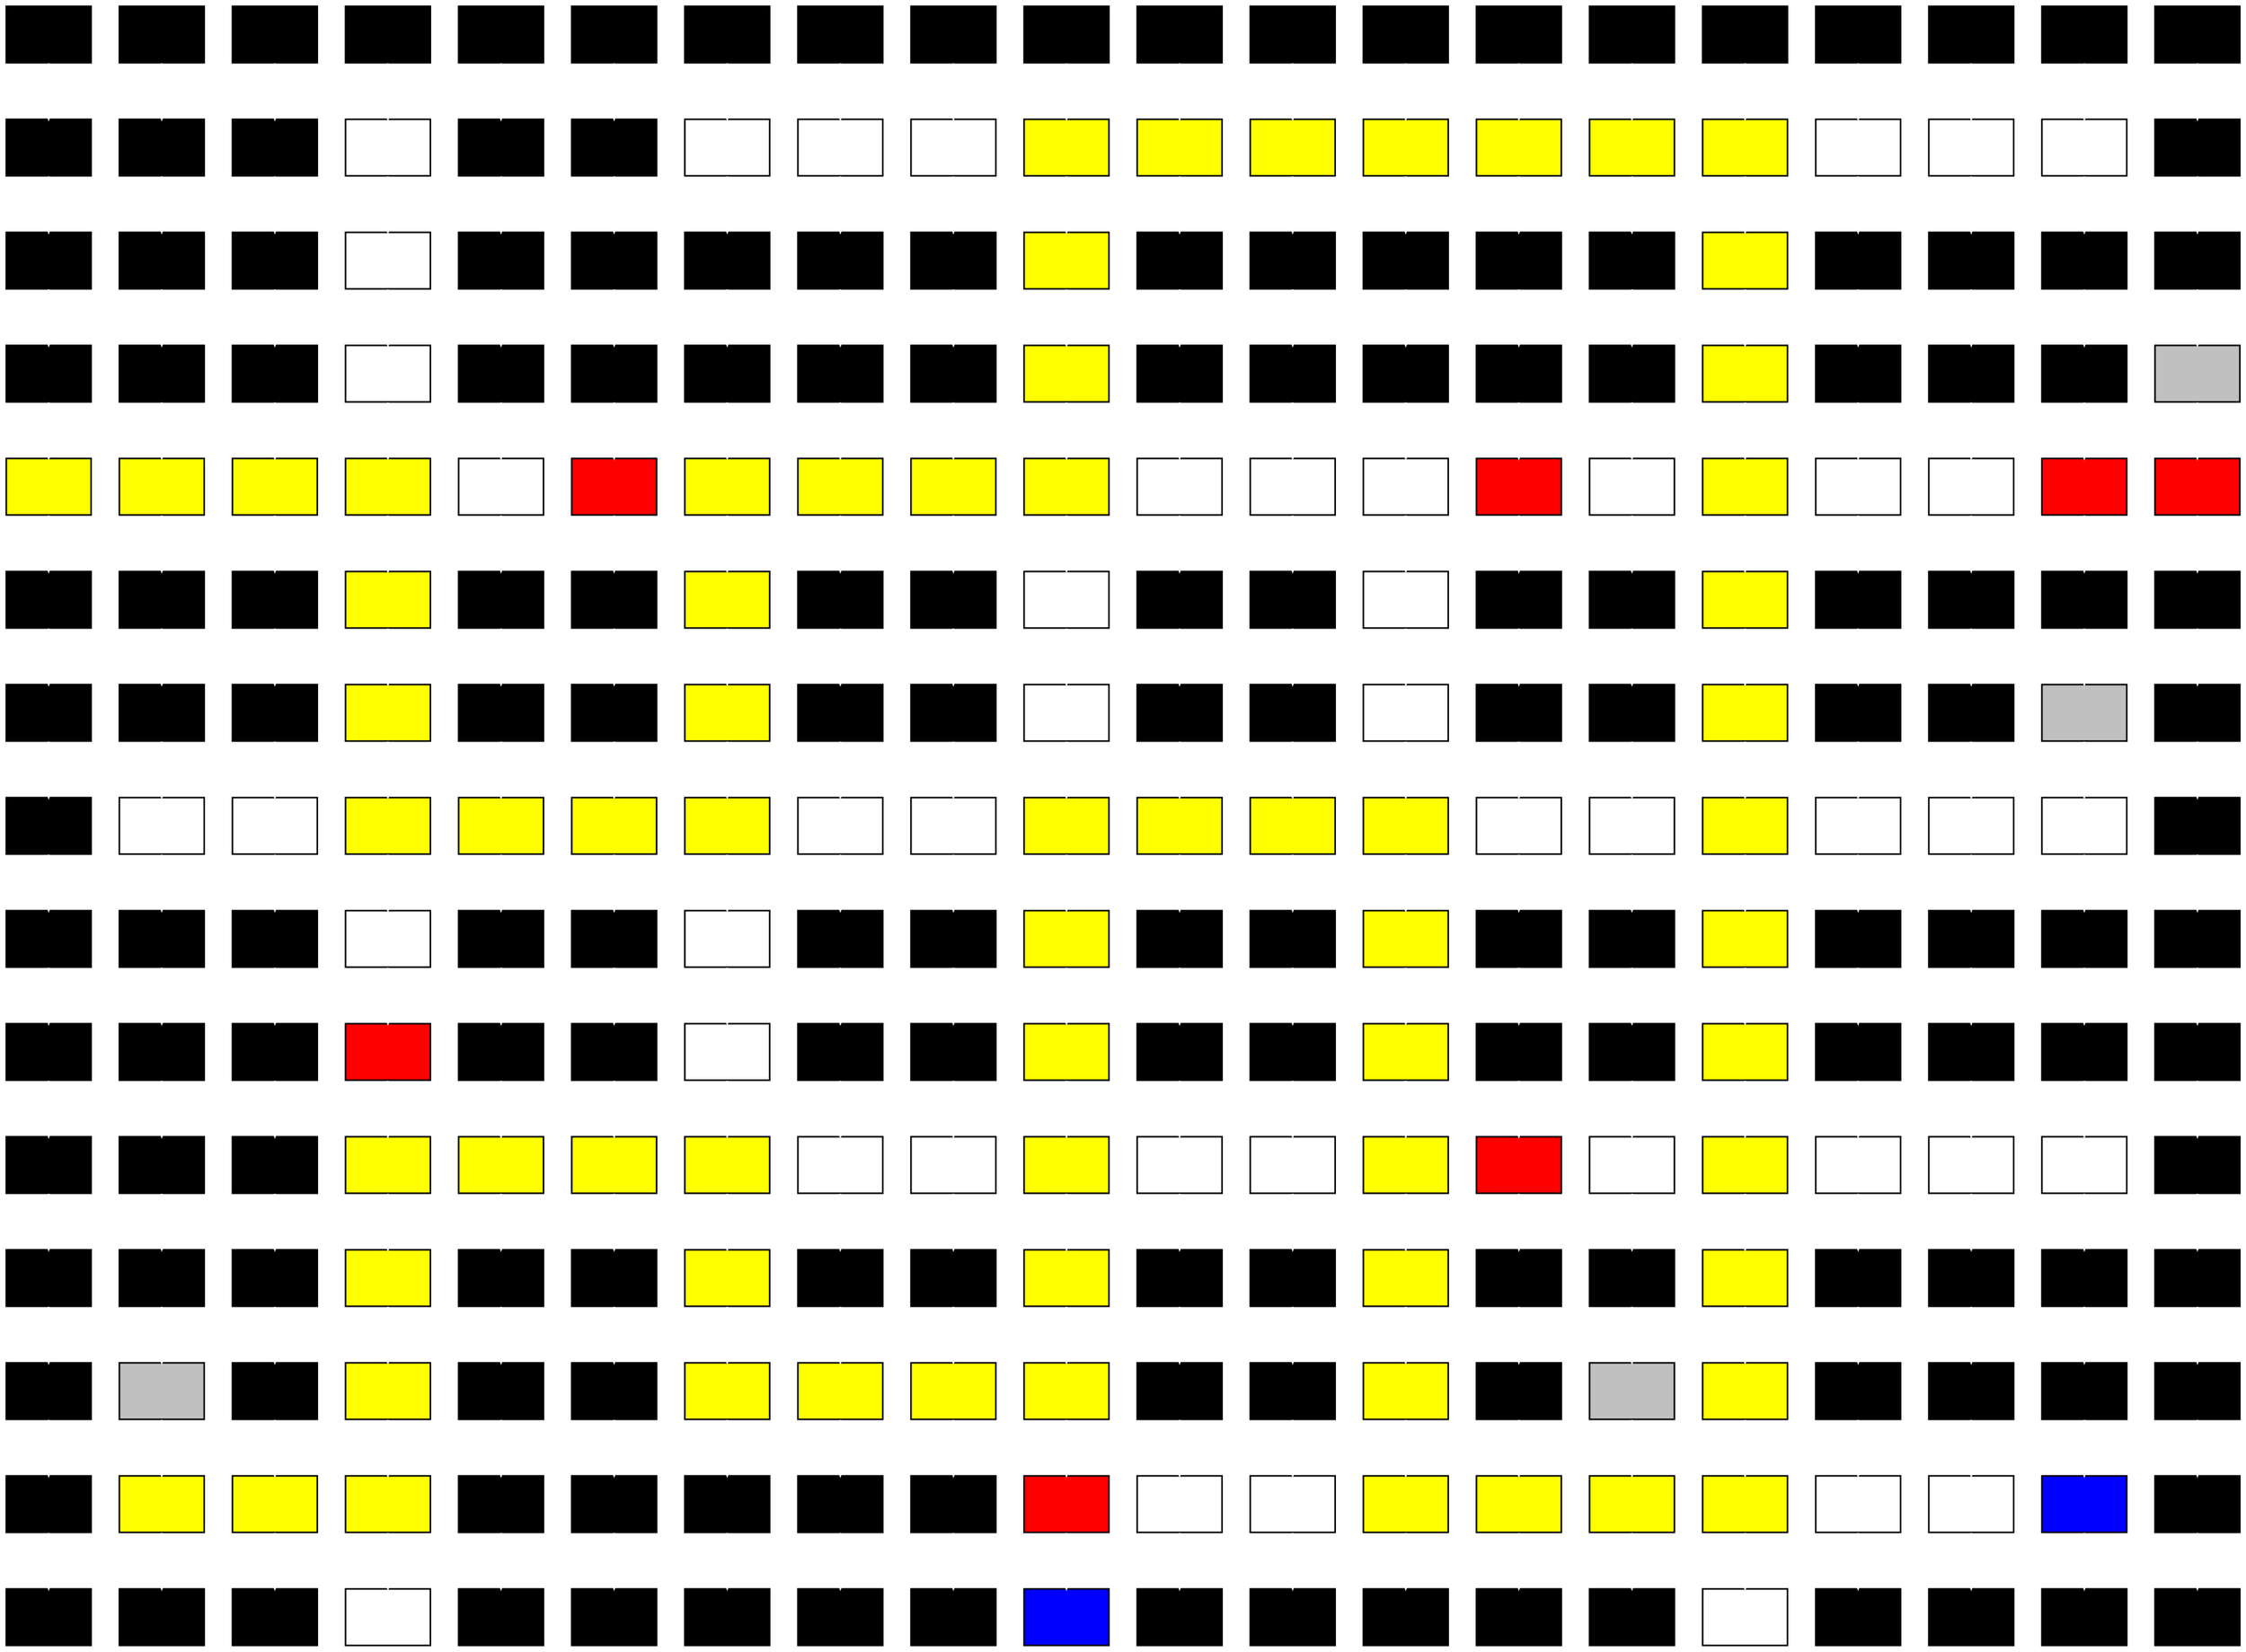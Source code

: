 
digraph cuadro{

    node[shape=box style=filled]
    subgraph laberinto{
        edge[color="white" ,fillcolor="white"]

    nodo0_0[label="", group=0, fillcolor=black]
nodo0_1[label="", group=1, fillcolor=black]
nodo0_2[label="", group=2, fillcolor=black]
nodo0_3[label="", group=3, fillcolor=black]
nodo0_4[label="", group=4, fillcolor=black]
nodo0_5[label="", group=5, fillcolor=black]
nodo0_6[label="", group=6, fillcolor=black]
nodo0_7[label="", group=7, fillcolor=black]
nodo0_8[label="", group=8, fillcolor=black]
nodo0_9[label="", group=9, fillcolor=black]
nodo0_10[label="", group=10, fillcolor=black]
nodo0_11[label="", group=11, fillcolor=black]
nodo0_12[label="", group=12, fillcolor=black]
nodo0_13[label="", group=13, fillcolor=black]
nodo0_14[label="", group=14, fillcolor=black]
nodo0_15[label="", group=15, fillcolor=black]
nodo0_16[label="", group=16, fillcolor=black]
nodo0_17[label="", group=17, fillcolor=black]
nodo0_18[label="", group=18, fillcolor=black]
nodo0_19[label="", group=19, fillcolor=black]


nodo1_0[label="", group=0, fillcolor=black]
nodo1_1[label="", group=1, fillcolor=black]
nodo1_2[label="", group=2, fillcolor=black]
nodo1_3[label="", group=3, fillcolor=white]
nodo1_4[label="", group=4, fillcolor=black]
nodo1_5[label="", group=5, fillcolor=black]
nodo1_6[label="", group=6, fillcolor=white]
nodo1_7[label="", group=7, fillcolor=white]
nodo1_8[label="", group=8, fillcolor=white]
nodo1_9[label="", group=9, fillcolor=yellow]
nodo1_10[label="", group=10, fillcolor=yellow]
nodo1_11[label="", group=11, fillcolor=yellow]
nodo1_12[label="", group=12, fillcolor=yellow]
nodo1_13[label="", group=13, fillcolor=yellow]
nodo1_14[label="", group=14, fillcolor=yellow]
nodo1_15[label="", group=15, fillcolor=yellow]
nodo1_16[label="", group=16, fillcolor=white]
nodo1_17[label="", group=17, fillcolor=white]
nodo1_18[label="", group=18, fillcolor=white]
nodo1_19[label="", group=19, fillcolor=black]


nodo2_0[label="", group=0, fillcolor=black]
nodo2_1[label="", group=1, fillcolor=black]
nodo2_2[label="", group=2, fillcolor=black]
nodo2_3[label="", group=3, fillcolor=white]
nodo2_4[label="", group=4, fillcolor=black]
nodo2_5[label="", group=5, fillcolor=black]
nodo2_6[label="", group=6, fillcolor=black]
nodo2_7[label="", group=7, fillcolor=black]
nodo2_8[label="", group=8, fillcolor=black]
nodo2_9[label="", group=9, fillcolor=yellow]
nodo2_10[label="", group=10, fillcolor=black]
nodo2_11[label="", group=11, fillcolor=black]
nodo2_12[label="", group=12, fillcolor=black]
nodo2_13[label="", group=13, fillcolor=black]
nodo2_14[label="", group=14, fillcolor=black]
nodo2_15[label="", group=15, fillcolor=yellow]
nodo2_16[label="", group=16, fillcolor=black]
nodo2_17[label="", group=17, fillcolor=black]
nodo2_18[label="", group=18, fillcolor=black]
nodo2_19[label="", group=19, fillcolor=black]


nodo3_0[label="", group=0, fillcolor=black]
nodo3_1[label="", group=1, fillcolor=black]
nodo3_2[label="", group=2, fillcolor=black]
nodo3_3[label="", group=3, fillcolor=white]
nodo3_4[label="", group=4, fillcolor=black]
nodo3_5[label="", group=5, fillcolor=black]
nodo3_6[label="", group=6, fillcolor=black]
nodo3_7[label="", group=7, fillcolor=black]
nodo3_8[label="", group=8, fillcolor=black]
nodo3_9[label="", group=9, fillcolor=yellow]
nodo3_10[label="", group=10, fillcolor=black]
nodo3_11[label="", group=11, fillcolor=black]
nodo3_12[label="", group=12, fillcolor=black]
nodo3_13[label="", group=13, fillcolor=black]
nodo3_14[label="", group=14, fillcolor=black]
nodo3_15[label="", group=15, fillcolor=yellow]
nodo3_16[label="", group=16, fillcolor=black]
nodo3_17[label="", group=17, fillcolor=black]
nodo3_18[label="", group=18, fillcolor=black]
nodo3_19[label="", group=19, fillcolor=gray]


nodo4_0[label="", group=0, fillcolor=yellow]
nodo4_1[label="", group=1, fillcolor=yellow]
nodo4_2[label="", group=2, fillcolor=yellow]
nodo4_3[label="", group=3, fillcolor=yellow]
nodo4_4[label="", group=4, fillcolor=white]
nodo4_5[label="", group=5, fillcolor=red]
nodo4_6[label="", group=6, fillcolor=yellow]
nodo4_7[label="", group=7, fillcolor=yellow]
nodo4_8[label="", group=8, fillcolor=yellow]
nodo4_9[label="", group=9, fillcolor=yellow]
nodo4_10[label="", group=10, fillcolor=white]
nodo4_11[label="", group=11, fillcolor=white]
nodo4_12[label="", group=12, fillcolor=white]
nodo4_13[label="", group=13, fillcolor=red]
nodo4_14[label="", group=14, fillcolor=white]
nodo4_15[label="", group=15, fillcolor=yellow]
nodo4_16[label="", group=16, fillcolor=white]
nodo4_17[label="", group=17, fillcolor=white]
nodo4_18[label="", group=18, fillcolor=red]
nodo4_19[label="", group=19, fillcolor=red]


nodo5_0[label="", group=0, fillcolor=black]
nodo5_1[label="", group=1, fillcolor=black]
nodo5_2[label="", group=2, fillcolor=black]
nodo5_3[label="", group=3, fillcolor=yellow]
nodo5_4[label="", group=4, fillcolor=black]
nodo5_5[label="", group=5, fillcolor=black]
nodo5_6[label="", group=6, fillcolor=yellow]
nodo5_7[label="", group=7, fillcolor=black]
nodo5_8[label="", group=8, fillcolor=black]
nodo5_9[label="", group=9, fillcolor=white]
nodo5_10[label="", group=10, fillcolor=black]
nodo5_11[label="", group=11, fillcolor=black]
nodo5_12[label="", group=12, fillcolor=white]
nodo5_13[label="", group=13, fillcolor=black]
nodo5_14[label="", group=14, fillcolor=black]
nodo5_15[label="", group=15, fillcolor=yellow]
nodo5_16[label="", group=16, fillcolor=black]
nodo5_17[label="", group=17, fillcolor=black]
nodo5_18[label="", group=18, fillcolor=black]
nodo5_19[label="", group=19, fillcolor=black]


nodo6_0[label="", group=0, fillcolor=black]
nodo6_1[label="", group=1, fillcolor=black]
nodo6_2[label="", group=2, fillcolor=black]
nodo6_3[label="", group=3, fillcolor=yellow]
nodo6_4[label="", group=4, fillcolor=black]
nodo6_5[label="", group=5, fillcolor=black]
nodo6_6[label="", group=6, fillcolor=yellow]
nodo6_7[label="", group=7, fillcolor=black]
nodo6_8[label="", group=8, fillcolor=black]
nodo6_9[label="", group=9, fillcolor=white]
nodo6_10[label="", group=10, fillcolor=black]
nodo6_11[label="", group=11, fillcolor=black]
nodo6_12[label="", group=12, fillcolor=white]
nodo6_13[label="", group=13, fillcolor=black]
nodo6_14[label="", group=14, fillcolor=black]
nodo6_15[label="", group=15, fillcolor=yellow]
nodo6_16[label="", group=16, fillcolor=black]
nodo6_17[label="", group=17, fillcolor=black]
nodo6_18[label="", group=18, fillcolor=gray]
nodo6_19[label="", group=19, fillcolor=black]


nodo7_0[label="", group=0, fillcolor=black]
nodo7_1[label="", group=1, fillcolor=white]
nodo7_2[label="", group=2, fillcolor=white]
nodo7_3[label="", group=3, fillcolor=yellow]
nodo7_4[label="", group=4, fillcolor=yellow]
nodo7_5[label="", group=5, fillcolor=yellow]
nodo7_6[label="", group=6, fillcolor=yellow]
nodo7_7[label="", group=7, fillcolor=white]
nodo7_8[label="", group=8, fillcolor=white]
nodo7_9[label="", group=9, fillcolor=yellow]
nodo7_10[label="", group=10, fillcolor=yellow]
nodo7_11[label="", group=11, fillcolor=yellow]
nodo7_12[label="", group=12, fillcolor=yellow]
nodo7_13[label="", group=13, fillcolor=white]
nodo7_14[label="", group=14, fillcolor=white]
nodo7_15[label="", group=15, fillcolor=yellow]
nodo7_16[label="", group=16, fillcolor=white]
nodo7_17[label="", group=17, fillcolor=white]
nodo7_18[label="", group=18, fillcolor=white]
nodo7_19[label="", group=19, fillcolor=black]


nodo8_0[label="", group=0, fillcolor=black]
nodo8_1[label="", group=1, fillcolor=black]
nodo8_2[label="", group=2, fillcolor=black]
nodo8_3[label="", group=3, fillcolor=white]
nodo8_4[label="", group=4, fillcolor=black]
nodo8_5[label="", group=5, fillcolor=black]
nodo8_6[label="", group=6, fillcolor=white]
nodo8_7[label="", group=7, fillcolor=black]
nodo8_8[label="", group=8, fillcolor=black]
nodo8_9[label="", group=9, fillcolor=yellow]
nodo8_10[label="", group=10, fillcolor=black]
nodo8_11[label="", group=11, fillcolor=black]
nodo8_12[label="", group=12, fillcolor=yellow]
nodo8_13[label="", group=13, fillcolor=black]
nodo8_14[label="", group=14, fillcolor=black]
nodo8_15[label="", group=15, fillcolor=yellow]
nodo8_16[label="", group=16, fillcolor=black]
nodo8_17[label="", group=17, fillcolor=black]
nodo8_18[label="", group=18, fillcolor=black]
nodo8_19[label="", group=19, fillcolor=black]


nodo9_0[label="", group=0, fillcolor=black]
nodo9_1[label="", group=1, fillcolor=black]
nodo9_2[label="", group=2, fillcolor=black]
nodo9_3[label="", group=3, fillcolor=red]
nodo9_4[label="", group=4, fillcolor=black]
nodo9_5[label="", group=5, fillcolor=black]
nodo9_6[label="", group=6, fillcolor=white]
nodo9_7[label="", group=7, fillcolor=black]
nodo9_8[label="", group=8, fillcolor=black]
nodo9_9[label="", group=9, fillcolor=yellow]
nodo9_10[label="", group=10, fillcolor=black]
nodo9_11[label="", group=11, fillcolor=black]
nodo9_12[label="", group=12, fillcolor=yellow]
nodo9_13[label="", group=13, fillcolor=black]
nodo9_14[label="", group=14, fillcolor=black]
nodo9_15[label="", group=15, fillcolor=yellow]
nodo9_16[label="", group=16, fillcolor=black]
nodo9_17[label="", group=17, fillcolor=black]
nodo9_18[label="", group=18, fillcolor=black]
nodo9_19[label="", group=19, fillcolor=black]


nodo10_0[label="", group=0, fillcolor=black]
nodo10_1[label="", group=1, fillcolor=black]
nodo10_2[label="", group=2, fillcolor=black]
nodo10_3[label="", group=3, fillcolor=yellow]
nodo10_4[label="", group=4, fillcolor=yellow]
nodo10_5[label="", group=5, fillcolor=yellow]
nodo10_6[label="", group=6, fillcolor=yellow]
nodo10_7[label="", group=7, fillcolor=white]
nodo10_8[label="", group=8, fillcolor=white]
nodo10_9[label="", group=9, fillcolor=yellow]
nodo10_10[label="", group=10, fillcolor=white]
nodo10_11[label="", group=11, fillcolor=white]
nodo10_12[label="", group=12, fillcolor=yellow]
nodo10_13[label="", group=13, fillcolor=red]
nodo10_14[label="", group=14, fillcolor=white]
nodo10_15[label="", group=15, fillcolor=yellow]
nodo10_16[label="", group=16, fillcolor=white]
nodo10_17[label="", group=17, fillcolor=white]
nodo10_18[label="", group=18, fillcolor=white]
nodo10_19[label="", group=19, fillcolor=black]


nodo11_0[label="", group=0, fillcolor=black]
nodo11_1[label="", group=1, fillcolor=black]
nodo11_2[label="", group=2, fillcolor=black]
nodo11_3[label="", group=3, fillcolor=yellow]
nodo11_4[label="", group=4, fillcolor=black]
nodo11_5[label="", group=5, fillcolor=black]
nodo11_6[label="", group=6, fillcolor=yellow]
nodo11_7[label="", group=7, fillcolor=black]
nodo11_8[label="", group=8, fillcolor=black]
nodo11_9[label="", group=9, fillcolor=yellow]
nodo11_10[label="", group=10, fillcolor=black]
nodo11_11[label="", group=11, fillcolor=black]
nodo11_12[label="", group=12, fillcolor=yellow]
nodo11_13[label="", group=13, fillcolor=black]
nodo11_14[label="", group=14, fillcolor=black]
nodo11_15[label="", group=15, fillcolor=yellow]
nodo11_16[label="", group=16, fillcolor=black]
nodo11_17[label="", group=17, fillcolor=black]
nodo11_18[label="", group=18, fillcolor=black]
nodo11_19[label="", group=19, fillcolor=black]


nodo12_0[label="", group=0, fillcolor=black]
nodo12_1[label="", group=1, fillcolor=gray]
nodo12_2[label="", group=2, fillcolor=black]
nodo12_3[label="", group=3, fillcolor=yellow]
nodo12_4[label="", group=4, fillcolor=black]
nodo12_5[label="", group=5, fillcolor=black]
nodo12_6[label="", group=6, fillcolor=yellow]
nodo12_7[label="", group=7, fillcolor=yellow]
nodo12_8[label="", group=8, fillcolor=yellow]
nodo12_9[label="", group=9, fillcolor=yellow]
nodo12_10[label="", group=10, fillcolor=black]
nodo12_11[label="", group=11, fillcolor=black]
nodo12_12[label="", group=12, fillcolor=yellow]
nodo12_13[label="", group=13, fillcolor=black]
nodo12_14[label="", group=14, fillcolor=gray]
nodo12_15[label="", group=15, fillcolor=yellow]
nodo12_16[label="", group=16, fillcolor=black]
nodo12_17[label="", group=17, fillcolor=black]
nodo12_18[label="", group=18, fillcolor=black]
nodo12_19[label="", group=19, fillcolor=black]


nodo13_0[label="", group=0, fillcolor=black]
nodo13_1[label="", group=1, fillcolor=yellow]
nodo13_2[label="", group=2, fillcolor=yellow]
nodo13_3[label="", group=3, fillcolor=yellow]
nodo13_4[label="", group=4, fillcolor=black]
nodo13_5[label="", group=5, fillcolor=black]
nodo13_6[label="", group=6, fillcolor=black]
nodo13_7[label="", group=7, fillcolor=black]
nodo13_8[label="", group=8, fillcolor=black]
nodo13_9[label="", group=9, fillcolor=red]
nodo13_10[label="", group=10, fillcolor=white]
nodo13_11[label="", group=11, fillcolor=white]
nodo13_12[label="", group=12, fillcolor=yellow]
nodo13_13[label="", group=13, fillcolor=yellow]
nodo13_14[label="", group=14, fillcolor=yellow]
nodo13_15[label="", group=15, fillcolor=yellow]
nodo13_16[label="", group=16, fillcolor=white]
nodo13_17[label="", group=17, fillcolor=white]
nodo13_18[label="", group=18, fillcolor=blue]
nodo13_19[label="", group=19, fillcolor=black]


nodo14_0[label="", group=0, fillcolor=black]
nodo14_1[label="", group=1, fillcolor=black]
nodo14_2[label="", group=2, fillcolor=black]
nodo14_3[label="", group=3, fillcolor=white]
nodo14_4[label="", group=4, fillcolor=black]
nodo14_5[label="", group=5, fillcolor=black]
nodo14_6[label="", group=6, fillcolor=black]
nodo14_7[label="", group=7, fillcolor=black]
nodo14_8[label="", group=8, fillcolor=black]
nodo14_9[label="", group=9, fillcolor=blue]
nodo14_10[label="", group=10, fillcolor=black]
nodo14_11[label="", group=11, fillcolor=black]
nodo14_12[label="", group=12, fillcolor=black]
nodo14_13[label="", group=13, fillcolor=black]
nodo14_14[label="", group=14, fillcolor=black]
nodo14_15[label="", group=15, fillcolor=white]
nodo14_16[label="", group=16, fillcolor=black]
nodo14_17[label="", group=17, fillcolor=black]
nodo14_18[label="", group=18, fillcolor=black]
nodo14_19[label="", group=19, fillcolor=black]


nodo0_0 -> nodo1_0
nodo1_0 -> nodo2_0
nodo2_0 -> nodo3_0
nodo3_0 -> nodo4_0
nodo4_0 -> nodo5_0
nodo5_0 -> nodo6_0
nodo6_0 -> nodo7_0
nodo7_0 -> nodo8_0
nodo8_0 -> nodo9_0
nodo9_0 -> nodo10_0
nodo10_0 -> nodo11_0
nodo11_0 -> nodo12_0
nodo12_0 -> nodo13_0
nodo13_0 -> nodo14_0


nodo0_1 -> nodo1_1
nodo1_1 -> nodo2_1
nodo2_1 -> nodo3_1
nodo3_1 -> nodo4_1
nodo4_1 -> nodo5_1
nodo5_1 -> nodo6_1
nodo6_1 -> nodo7_1
nodo7_1 -> nodo8_1
nodo8_1 -> nodo9_1
nodo9_1 -> nodo10_1
nodo10_1 -> nodo11_1
nodo11_1 -> nodo12_1
nodo12_1 -> nodo13_1
nodo13_1 -> nodo14_1


nodo0_2 -> nodo1_2
nodo1_2 -> nodo2_2
nodo2_2 -> nodo3_2
nodo3_2 -> nodo4_2
nodo4_2 -> nodo5_2
nodo5_2 -> nodo6_2
nodo6_2 -> nodo7_2
nodo7_2 -> nodo8_2
nodo8_2 -> nodo9_2
nodo9_2 -> nodo10_2
nodo10_2 -> nodo11_2
nodo11_2 -> nodo12_2
nodo12_2 -> nodo13_2
nodo13_2 -> nodo14_2


nodo0_3 -> nodo1_3
nodo1_3 -> nodo2_3
nodo2_3 -> nodo3_3
nodo3_3 -> nodo4_3
nodo4_3 -> nodo5_3
nodo5_3 -> nodo6_3
nodo6_3 -> nodo7_3
nodo7_3 -> nodo8_3
nodo8_3 -> nodo9_3
nodo9_3 -> nodo10_3
nodo10_3 -> nodo11_3
nodo11_3 -> nodo12_3
nodo12_3 -> nodo13_3
nodo13_3 -> nodo14_3


nodo0_4 -> nodo1_4
nodo1_4 -> nodo2_4
nodo2_4 -> nodo3_4
nodo3_4 -> nodo4_4
nodo4_4 -> nodo5_4
nodo5_4 -> nodo6_4
nodo6_4 -> nodo7_4
nodo7_4 -> nodo8_4
nodo8_4 -> nodo9_4
nodo9_4 -> nodo10_4
nodo10_4 -> nodo11_4
nodo11_4 -> nodo12_4
nodo12_4 -> nodo13_4
nodo13_4 -> nodo14_4


nodo0_5 -> nodo1_5
nodo1_5 -> nodo2_5
nodo2_5 -> nodo3_5
nodo3_5 -> nodo4_5
nodo4_5 -> nodo5_5
nodo5_5 -> nodo6_5
nodo6_5 -> nodo7_5
nodo7_5 -> nodo8_5
nodo8_5 -> nodo9_5
nodo9_5 -> nodo10_5
nodo10_5 -> nodo11_5
nodo11_5 -> nodo12_5
nodo12_5 -> nodo13_5
nodo13_5 -> nodo14_5


nodo0_6 -> nodo1_6
nodo1_6 -> nodo2_6
nodo2_6 -> nodo3_6
nodo3_6 -> nodo4_6
nodo4_6 -> nodo5_6
nodo5_6 -> nodo6_6
nodo6_6 -> nodo7_6
nodo7_6 -> nodo8_6
nodo8_6 -> nodo9_6
nodo9_6 -> nodo10_6
nodo10_6 -> nodo11_6
nodo11_6 -> nodo12_6
nodo12_6 -> nodo13_6
nodo13_6 -> nodo14_6


nodo0_7 -> nodo1_7
nodo1_7 -> nodo2_7
nodo2_7 -> nodo3_7
nodo3_7 -> nodo4_7
nodo4_7 -> nodo5_7
nodo5_7 -> nodo6_7
nodo6_7 -> nodo7_7
nodo7_7 -> nodo8_7
nodo8_7 -> nodo9_7
nodo9_7 -> nodo10_7
nodo10_7 -> nodo11_7
nodo11_7 -> nodo12_7
nodo12_7 -> nodo13_7
nodo13_7 -> nodo14_7


nodo0_8 -> nodo1_8
nodo1_8 -> nodo2_8
nodo2_8 -> nodo3_8
nodo3_8 -> nodo4_8
nodo4_8 -> nodo5_8
nodo5_8 -> nodo6_8
nodo6_8 -> nodo7_8
nodo7_8 -> nodo8_8
nodo8_8 -> nodo9_8
nodo9_8 -> nodo10_8
nodo10_8 -> nodo11_8
nodo11_8 -> nodo12_8
nodo12_8 -> nodo13_8
nodo13_8 -> nodo14_8


nodo0_9 -> nodo1_9
nodo1_9 -> nodo2_9
nodo2_9 -> nodo3_9
nodo3_9 -> nodo4_9
nodo4_9 -> nodo5_9
nodo5_9 -> nodo6_9
nodo6_9 -> nodo7_9
nodo7_9 -> nodo8_9
nodo8_9 -> nodo9_9
nodo9_9 -> nodo10_9
nodo10_9 -> nodo11_9
nodo11_9 -> nodo12_9
nodo12_9 -> nodo13_9
nodo13_9 -> nodo14_9


nodo0_10 -> nodo1_10
nodo1_10 -> nodo2_10
nodo2_10 -> nodo3_10
nodo3_10 -> nodo4_10
nodo4_10 -> nodo5_10
nodo5_10 -> nodo6_10
nodo6_10 -> nodo7_10
nodo7_10 -> nodo8_10
nodo8_10 -> nodo9_10
nodo9_10 -> nodo10_10
nodo10_10 -> nodo11_10
nodo11_10 -> nodo12_10
nodo12_10 -> nodo13_10
nodo13_10 -> nodo14_10


nodo0_11 -> nodo1_11
nodo1_11 -> nodo2_11
nodo2_11 -> nodo3_11
nodo3_11 -> nodo4_11
nodo4_11 -> nodo5_11
nodo5_11 -> nodo6_11
nodo6_11 -> nodo7_11
nodo7_11 -> nodo8_11
nodo8_11 -> nodo9_11
nodo9_11 -> nodo10_11
nodo10_11 -> nodo11_11
nodo11_11 -> nodo12_11
nodo12_11 -> nodo13_11
nodo13_11 -> nodo14_11


nodo0_12 -> nodo1_12
nodo1_12 -> nodo2_12
nodo2_12 -> nodo3_12
nodo3_12 -> nodo4_12
nodo4_12 -> nodo5_12
nodo5_12 -> nodo6_12
nodo6_12 -> nodo7_12
nodo7_12 -> nodo8_12
nodo8_12 -> nodo9_12
nodo9_12 -> nodo10_12
nodo10_12 -> nodo11_12
nodo11_12 -> nodo12_12
nodo12_12 -> nodo13_12
nodo13_12 -> nodo14_12


nodo0_13 -> nodo1_13
nodo1_13 -> nodo2_13
nodo2_13 -> nodo3_13
nodo3_13 -> nodo4_13
nodo4_13 -> nodo5_13
nodo5_13 -> nodo6_13
nodo6_13 -> nodo7_13
nodo7_13 -> nodo8_13
nodo8_13 -> nodo9_13
nodo9_13 -> nodo10_13
nodo10_13 -> nodo11_13
nodo11_13 -> nodo12_13
nodo12_13 -> nodo13_13
nodo13_13 -> nodo14_13


nodo0_14 -> nodo1_14
nodo1_14 -> nodo2_14
nodo2_14 -> nodo3_14
nodo3_14 -> nodo4_14
nodo4_14 -> nodo5_14
nodo5_14 -> nodo6_14
nodo6_14 -> nodo7_14
nodo7_14 -> nodo8_14
nodo8_14 -> nodo9_14
nodo9_14 -> nodo10_14
nodo10_14 -> nodo11_14
nodo11_14 -> nodo12_14
nodo12_14 -> nodo13_14
nodo13_14 -> nodo14_14


nodo0_15 -> nodo1_15
nodo1_15 -> nodo2_15
nodo2_15 -> nodo3_15
nodo3_15 -> nodo4_15
nodo4_15 -> nodo5_15
nodo5_15 -> nodo6_15
nodo6_15 -> nodo7_15
nodo7_15 -> nodo8_15
nodo8_15 -> nodo9_15
nodo9_15 -> nodo10_15
nodo10_15 -> nodo11_15
nodo11_15 -> nodo12_15
nodo12_15 -> nodo13_15
nodo13_15 -> nodo14_15


nodo0_16 -> nodo1_16
nodo1_16 -> nodo2_16
nodo2_16 -> nodo3_16
nodo3_16 -> nodo4_16
nodo4_16 -> nodo5_16
nodo5_16 -> nodo6_16
nodo6_16 -> nodo7_16
nodo7_16 -> nodo8_16
nodo8_16 -> nodo9_16
nodo9_16 -> nodo10_16
nodo10_16 -> nodo11_16
nodo11_16 -> nodo12_16
nodo12_16 -> nodo13_16
nodo13_16 -> nodo14_16


nodo0_17 -> nodo1_17
nodo1_17 -> nodo2_17
nodo2_17 -> nodo3_17
nodo3_17 -> nodo4_17
nodo4_17 -> nodo5_17
nodo5_17 -> nodo6_17
nodo6_17 -> nodo7_17
nodo7_17 -> nodo8_17
nodo8_17 -> nodo9_17
nodo9_17 -> nodo10_17
nodo10_17 -> nodo11_17
nodo11_17 -> nodo12_17
nodo12_17 -> nodo13_17
nodo13_17 -> nodo14_17


nodo0_18 -> nodo1_18
nodo1_18 -> nodo2_18
nodo2_18 -> nodo3_18
nodo3_18 -> nodo4_18
nodo4_18 -> nodo5_18
nodo5_18 -> nodo6_18
nodo6_18 -> nodo7_18
nodo7_18 -> nodo8_18
nodo8_18 -> nodo9_18
nodo9_18 -> nodo10_18
nodo10_18 -> nodo11_18
nodo11_18 -> nodo12_18
nodo12_18 -> nodo13_18
nodo13_18 -> nodo14_18


nodo0_19 -> nodo1_19
nodo1_19 -> nodo2_19
nodo2_19 -> nodo3_19
nodo3_19 -> nodo4_19
nodo4_19 -> nodo5_19
nodo5_19 -> nodo6_19
nodo6_19 -> nodo7_19
nodo7_19 -> nodo8_19
nodo8_19 -> nodo9_19
nodo9_19 -> nodo10_19
nodo10_19 -> nodo11_19
nodo11_19 -> nodo12_19
nodo12_19 -> nodo13_19
nodo13_19 -> nodo14_19


{rank=same;  nodo0_0 , nodo0_1 , nodo0_2 , nodo0_3 , nodo0_4 , nodo0_5 , nodo0_6 , nodo0_7 , nodo0_8 , nodo0_9 , nodo0_10 , nodo0_11 , nodo0_12 , nodo0_13 , nodo0_14 , nodo0_15 , nodo0_16 , nodo0_17 , nodo0_18 , nodo0_19 }

{rank=same;  nodo1_0 , nodo1_1 , nodo1_2 , nodo1_3 , nodo1_4 , nodo1_5 , nodo1_6 , nodo1_7 , nodo1_8 , nodo1_9 , nodo1_10 , nodo1_11 , nodo1_12 , nodo1_13 , nodo1_14 , nodo1_15 , nodo1_16 , nodo1_17 , nodo1_18 , nodo1_19 }

{rank=same;  nodo2_0 , nodo2_1 , nodo2_2 , nodo2_3 , nodo2_4 , nodo2_5 , nodo2_6 , nodo2_7 , nodo2_8 , nodo2_9 , nodo2_10 , nodo2_11 , nodo2_12 , nodo2_13 , nodo2_14 , nodo2_15 , nodo2_16 , nodo2_17 , nodo2_18 , nodo2_19 }

{rank=same;  nodo3_0 , nodo3_1 , nodo3_2 , nodo3_3 , nodo3_4 , nodo3_5 , nodo3_6 , nodo3_7 , nodo3_8 , nodo3_9 , nodo3_10 , nodo3_11 , nodo3_12 , nodo3_13 , nodo3_14 , nodo3_15 , nodo3_16 , nodo3_17 , nodo3_18 , nodo3_19 }

{rank=same;  nodo4_0 , nodo4_1 , nodo4_2 , nodo4_3 , nodo4_4 , nodo4_5 , nodo4_6 , nodo4_7 , nodo4_8 , nodo4_9 , nodo4_10 , nodo4_11 , nodo4_12 , nodo4_13 , nodo4_14 , nodo4_15 , nodo4_16 , nodo4_17 , nodo4_18 , nodo4_19 }

{rank=same;  nodo5_0 , nodo5_1 , nodo5_2 , nodo5_3 , nodo5_4 , nodo5_5 , nodo5_6 , nodo5_7 , nodo5_8 , nodo5_9 , nodo5_10 , nodo5_11 , nodo5_12 , nodo5_13 , nodo5_14 , nodo5_15 , nodo5_16 , nodo5_17 , nodo5_18 , nodo5_19 }

{rank=same;  nodo6_0 , nodo6_1 , nodo6_2 , nodo6_3 , nodo6_4 , nodo6_5 , nodo6_6 , nodo6_7 , nodo6_8 , nodo6_9 , nodo6_10 , nodo6_11 , nodo6_12 , nodo6_13 , nodo6_14 , nodo6_15 , nodo6_16 , nodo6_17 , nodo6_18 , nodo6_19 }

{rank=same;  nodo7_0 , nodo7_1 , nodo7_2 , nodo7_3 , nodo7_4 , nodo7_5 , nodo7_6 , nodo7_7 , nodo7_8 , nodo7_9 , nodo7_10 , nodo7_11 , nodo7_12 , nodo7_13 , nodo7_14 , nodo7_15 , nodo7_16 , nodo7_17 , nodo7_18 , nodo7_19 }

{rank=same;  nodo8_0 , nodo8_1 , nodo8_2 , nodo8_3 , nodo8_4 , nodo8_5 , nodo8_6 , nodo8_7 , nodo8_8 , nodo8_9 , nodo8_10 , nodo8_11 , nodo8_12 , nodo8_13 , nodo8_14 , nodo8_15 , nodo8_16 , nodo8_17 , nodo8_18 , nodo8_19 }

{rank=same;  nodo9_0 , nodo9_1 , nodo9_2 , nodo9_3 , nodo9_4 , nodo9_5 , nodo9_6 , nodo9_7 , nodo9_8 , nodo9_9 , nodo9_10 , nodo9_11 , nodo9_12 , nodo9_13 , nodo9_14 , nodo9_15 , nodo9_16 , nodo9_17 , nodo9_18 , nodo9_19 }

{rank=same;  nodo10_0 , nodo10_1 , nodo10_2 , nodo10_3 , nodo10_4 , nodo10_5 , nodo10_6 , nodo10_7 , nodo10_8 , nodo10_9 , nodo10_10 , nodo10_11 , nodo10_12 , nodo10_13 , nodo10_14 , nodo10_15 , nodo10_16 , nodo10_17 , nodo10_18 , nodo10_19 }

{rank=same;  nodo11_0 , nodo11_1 , nodo11_2 , nodo11_3 , nodo11_4 , nodo11_5 , nodo11_6 , nodo11_7 , nodo11_8 , nodo11_9 , nodo11_10 , nodo11_11 , nodo11_12 , nodo11_13 , nodo11_14 , nodo11_15 , nodo11_16 , nodo11_17 , nodo11_18 , nodo11_19 }

{rank=same;  nodo12_0 , nodo12_1 , nodo12_2 , nodo12_3 , nodo12_4 , nodo12_5 , nodo12_6 , nodo12_7 , nodo12_8 , nodo12_9 , nodo12_10 , nodo12_11 , nodo12_12 , nodo12_13 , nodo12_14 , nodo12_15 , nodo12_16 , nodo12_17 , nodo12_18 , nodo12_19 }

{rank=same;  nodo13_0 , nodo13_1 , nodo13_2 , nodo13_3 , nodo13_4 , nodo13_5 , nodo13_6 , nodo13_7 , nodo13_8 , nodo13_9 , nodo13_10 , nodo13_11 , nodo13_12 , nodo13_13 , nodo13_14 , nodo13_15 , nodo13_16 , nodo13_17 , nodo13_18 , nodo13_19 }

{rank=same;  nodo14_0 , nodo14_1 , nodo14_2 , nodo14_3 , nodo14_4 , nodo14_5 , nodo14_6 , nodo14_7 , nodo14_8 , nodo14_9 , nodo14_10 , nodo14_11 , nodo14_12 , nodo14_13 , nodo14_14 , nodo14_15 , nodo14_16 , nodo14_17 , nodo14_18 , nodo14_19 }


    }

}